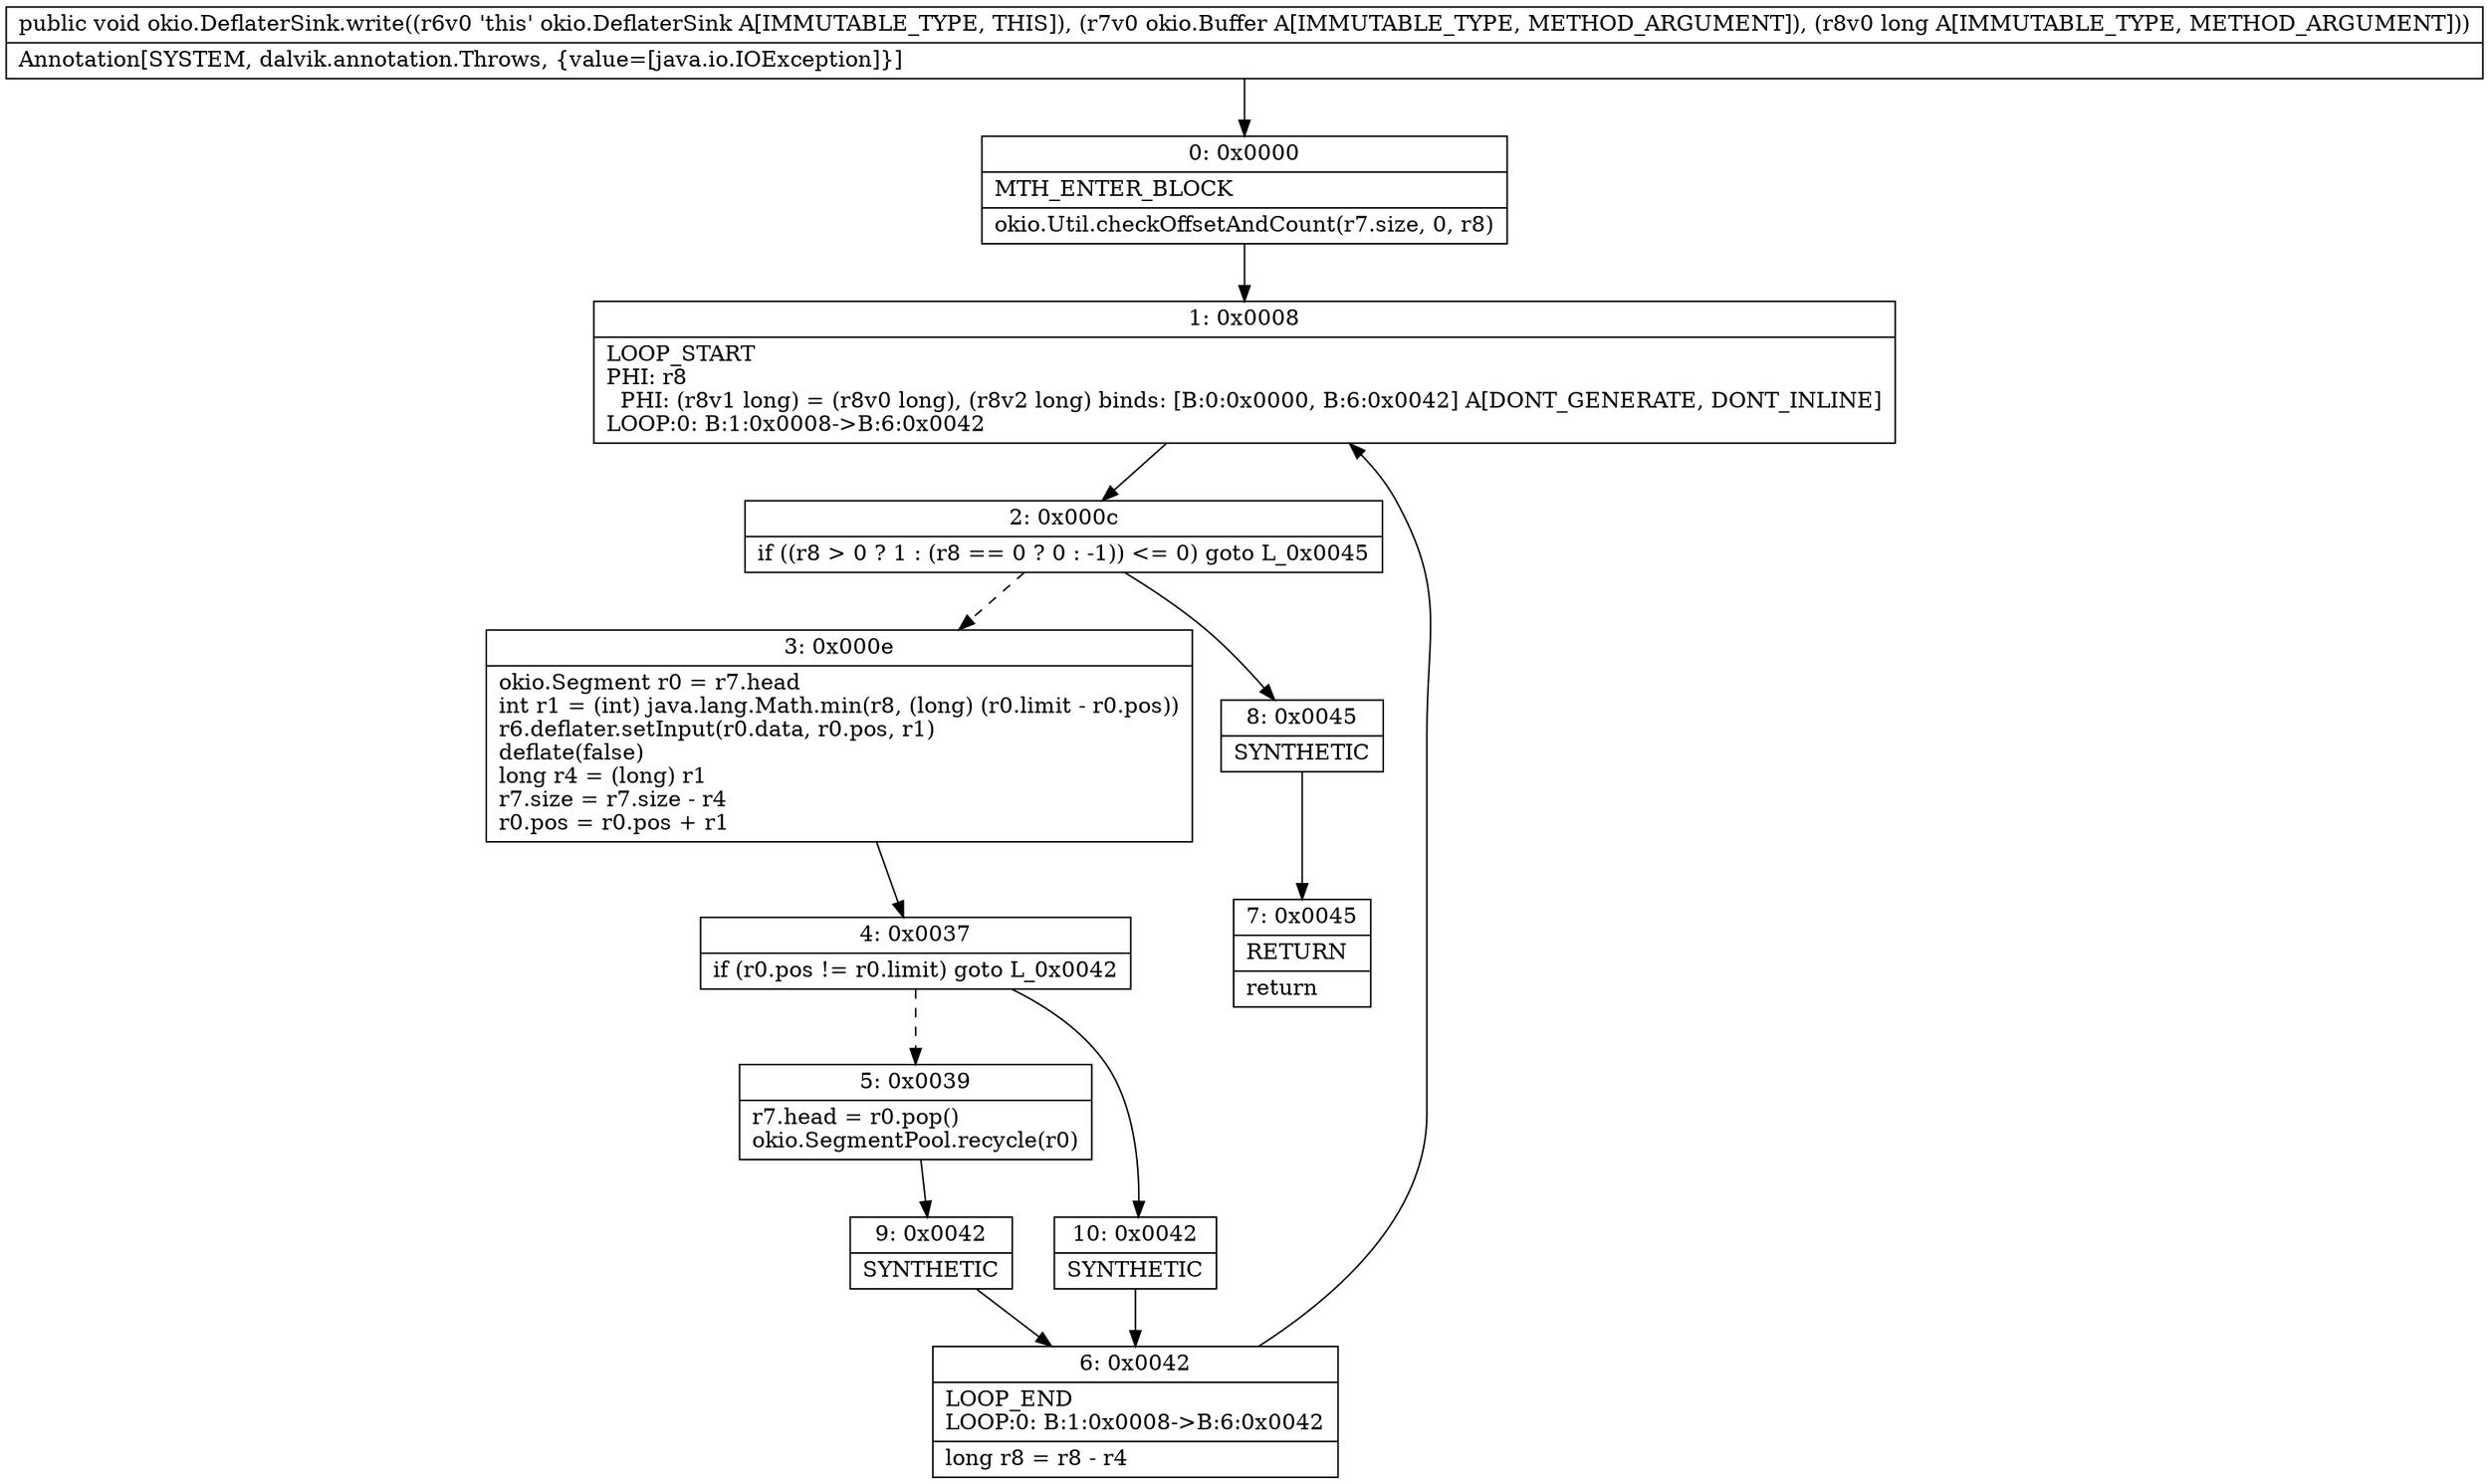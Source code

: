 digraph "CFG forokio.DeflaterSink.write(Lokio\/Buffer;J)V" {
Node_0 [shape=record,label="{0\:\ 0x0000|MTH_ENTER_BLOCK\l|okio.Util.checkOffsetAndCount(r7.size, 0, r8)\l}"];
Node_1 [shape=record,label="{1\:\ 0x0008|LOOP_START\lPHI: r8 \l  PHI: (r8v1 long) = (r8v0 long), (r8v2 long) binds: [B:0:0x0000, B:6:0x0042] A[DONT_GENERATE, DONT_INLINE]\lLOOP:0: B:1:0x0008\-\>B:6:0x0042\l}"];
Node_2 [shape=record,label="{2\:\ 0x000c|if ((r8 \> 0 ? 1 : (r8 == 0 ? 0 : \-1)) \<= 0) goto L_0x0045\l}"];
Node_3 [shape=record,label="{3\:\ 0x000e|okio.Segment r0 = r7.head\lint r1 = (int) java.lang.Math.min(r8, (long) (r0.limit \- r0.pos))\lr6.deflater.setInput(r0.data, r0.pos, r1)\ldeflate(false)\llong r4 = (long) r1\lr7.size = r7.size \- r4\lr0.pos = r0.pos + r1\l}"];
Node_4 [shape=record,label="{4\:\ 0x0037|if (r0.pos != r0.limit) goto L_0x0042\l}"];
Node_5 [shape=record,label="{5\:\ 0x0039|r7.head = r0.pop()\lokio.SegmentPool.recycle(r0)\l}"];
Node_6 [shape=record,label="{6\:\ 0x0042|LOOP_END\lLOOP:0: B:1:0x0008\-\>B:6:0x0042\l|long r8 = r8 \- r4\l}"];
Node_7 [shape=record,label="{7\:\ 0x0045|RETURN\l|return\l}"];
Node_8 [shape=record,label="{8\:\ 0x0045|SYNTHETIC\l}"];
Node_9 [shape=record,label="{9\:\ 0x0042|SYNTHETIC\l}"];
Node_10 [shape=record,label="{10\:\ 0x0042|SYNTHETIC\l}"];
MethodNode[shape=record,label="{public void okio.DeflaterSink.write((r6v0 'this' okio.DeflaterSink A[IMMUTABLE_TYPE, THIS]), (r7v0 okio.Buffer A[IMMUTABLE_TYPE, METHOD_ARGUMENT]), (r8v0 long A[IMMUTABLE_TYPE, METHOD_ARGUMENT]))  | Annotation[SYSTEM, dalvik.annotation.Throws, \{value=[java.io.IOException]\}]\l}"];
MethodNode -> Node_0;
Node_0 -> Node_1;
Node_1 -> Node_2;
Node_2 -> Node_3[style=dashed];
Node_2 -> Node_8;
Node_3 -> Node_4;
Node_4 -> Node_5[style=dashed];
Node_4 -> Node_10;
Node_5 -> Node_9;
Node_6 -> Node_1;
Node_8 -> Node_7;
Node_9 -> Node_6;
Node_10 -> Node_6;
}

